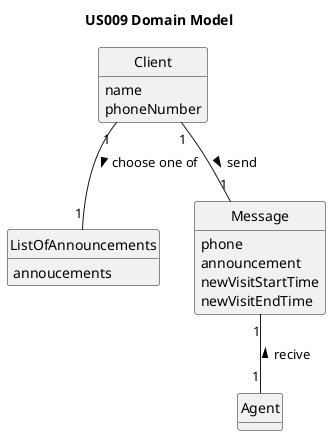 @startuml
skinparam monochrome true
skinparam packageStyle rectangle
skinparam shadowing false

'left to right direction

hide circle
hide methods

title US009 Domain Model

class Client{
name
phoneNumber
}


class ListOfAnnouncements{
annoucements
}


class Agent{
}

class Message{
 phone
 announcement
 newVisitStartTime
 newVisitEndTime
}


Client "1" -- "1" ListOfAnnouncements : choose one of >
Client "1" -- "1" Message : send >
Message "1" -- "1" Agent : recive <





@enduml